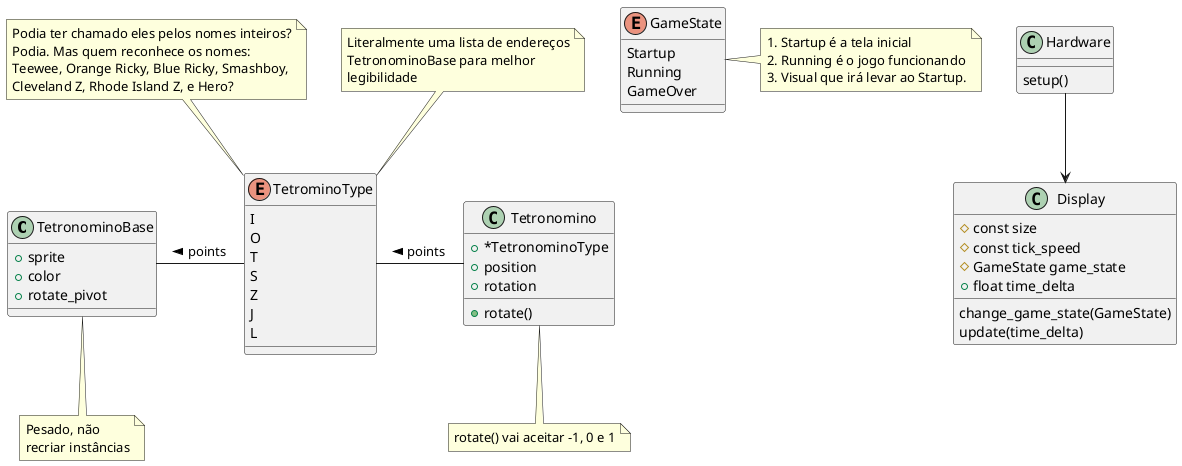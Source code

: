 @startuml TETRIS ESP32 16X16 WS2818
allow_mixing

class TetronominoBase {
    + sprite
    + color
    + rotate_pivot
}
note bottom of TetronominoBase: Pesado, não\nrecriar instâncias

enum TetrominoType {
     I
     O
     T
     S
     Z
     J
     L 
}
note top of TetrominoType: Podia ter chamado eles pelos nomes inteiros?\nPodia. Mas quem reconhece os nomes:\nTeewee, Orange Ricky, Blue Ricky, Smashboy,\nCleveland Z, Rhode Island Z, e Hero?
note top of TetrominoType: Literalmente uma lista de endereços\nTetronominoBase para melhor\nlegibilidade

class Tetronomino {
    + *TetronominoType
    + position
    + rotation
    + rotate()
}
note bottom of Tetronomino: rotate() vai aceitar -1, 0 e 1

TetrominoType - Tetronomino : points <
TetronominoBase - TetrominoType : points <

enum GameState {
    Startup
    Running
    GameOver
}
note right of GameState: 1. Startup é a tela inicial\n2. Running é o jogo funcionando\n3. Visual que irá levar ao Startup.

class Display {
    # const size
    # const tick_speed
    # GameState game_state
    + float time_delta
    
    change_game_state(GameState)
    update(time_delta)
}

class Hardware {
    setup()
}

Hardware --> Display

@enduml
